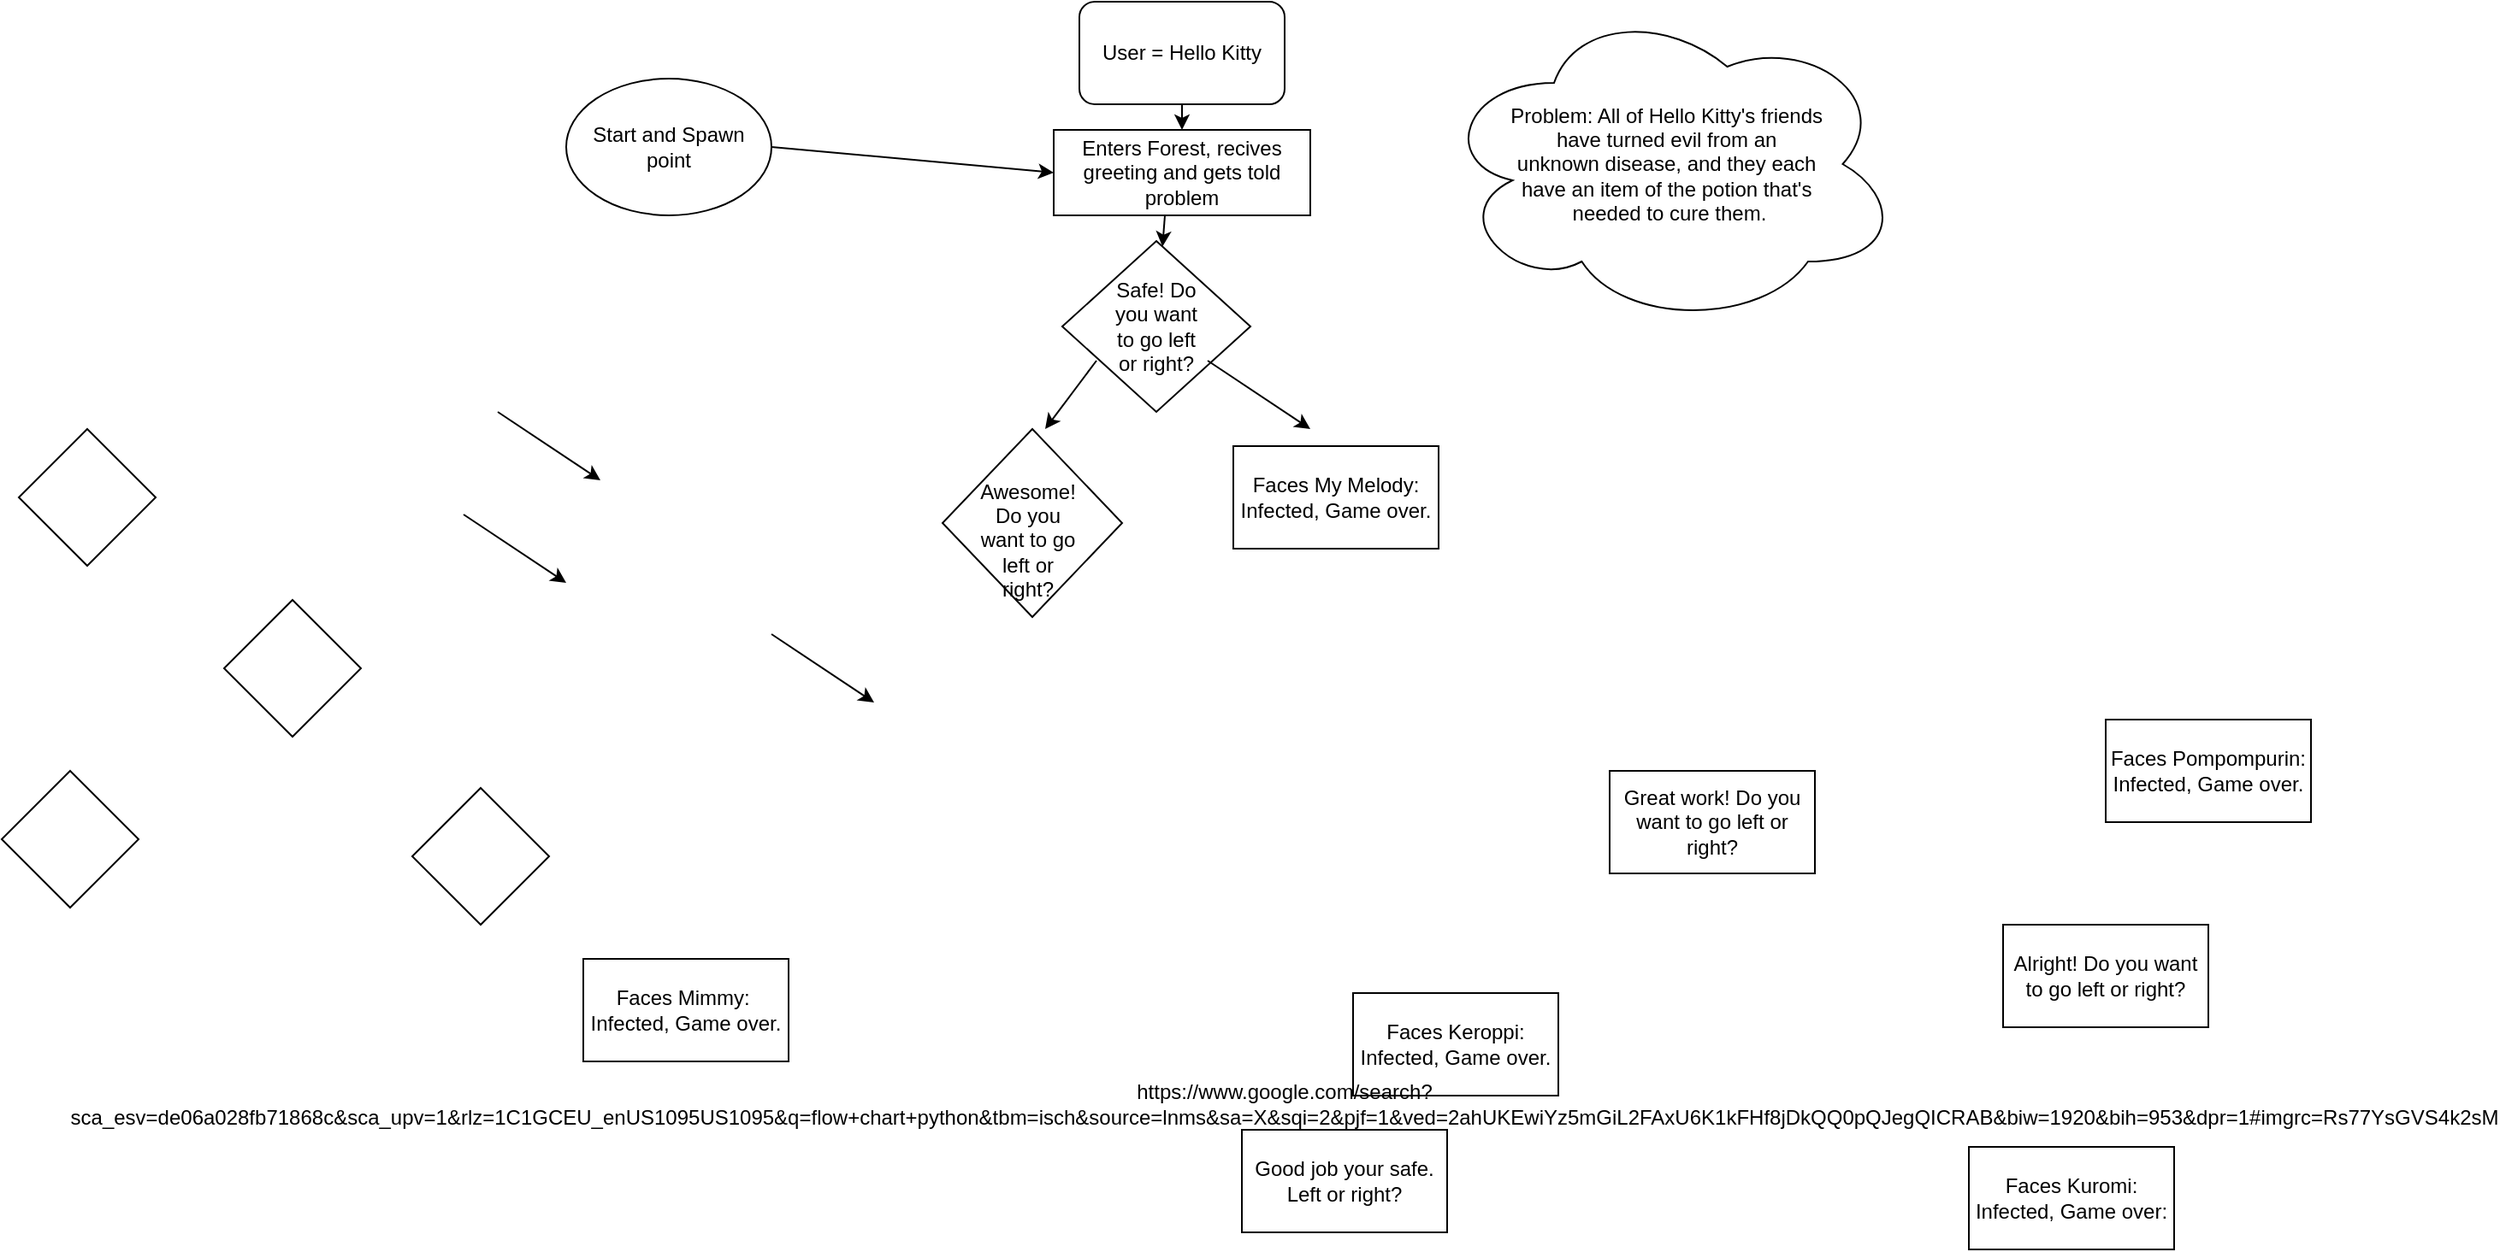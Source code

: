 <mxfile version="24.2.3" type="github">
  <diagram name="Page-1" id="5LlEbIMTyORBuogDaFjC">
    <mxGraphModel dx="2284" dy="780" grid="1" gridSize="10" guides="1" tooltips="1" connect="1" arrows="1" fold="1" page="1" pageScale="1" pageWidth="850" pageHeight="1100" math="0" shadow="0">
      <root>
        <mxCell id="0" />
        <mxCell id="1" parent="0" />
        <mxCell id="_NxTg8_wLGh0XsBcsqda-1" value="User = Hello Kitty" style="rounded=1;whiteSpace=wrap;html=1;" parent="1" vertex="1">
          <mxGeometry x="330" y="10" width="120" height="60" as="geometry" />
        </mxCell>
        <mxCell id="_NxTg8_wLGh0XsBcsqda-2" value="" style="endArrow=classic;html=1;rounded=0;exitX=0.5;exitY=1;exitDx=0;exitDy=0;" parent="1" source="_NxTg8_wLGh0XsBcsqda-1" target="_NxTg8_wLGh0XsBcsqda-3" edge="1">
          <mxGeometry width="50" height="50" relative="1" as="geometry">
            <mxPoint x="400" y="430" as="sourcePoint" />
            <mxPoint x="390" y="190" as="targetPoint" />
          </mxGeometry>
        </mxCell>
        <mxCell id="_NxTg8_wLGh0XsBcsqda-3" value="Enters Forest, recives greeting and gets told problem" style="rounded=0;whiteSpace=wrap;html=1;" parent="1" vertex="1">
          <mxGeometry x="315" y="85" width="150" height="50" as="geometry" />
        </mxCell>
        <mxCell id="_NxTg8_wLGh0XsBcsqda-6" style="edgeStyle=orthogonalEdgeStyle;rounded=0;orthogonalLoop=1;jettySize=auto;html=1;exitX=0.5;exitY=1;exitDx=0;exitDy=0;" parent="1" edge="1">
          <mxGeometry relative="1" as="geometry">
            <mxPoint x="40" y="290" as="sourcePoint" />
            <mxPoint x="40" y="290" as="targetPoint" />
          </mxGeometry>
        </mxCell>
        <mxCell id="7879TOK5EqhNazuiK5TY-4" value="Faces My Melody:&lt;div&gt;Infected, Game over.&lt;/div&gt;" style="rounded=0;whiteSpace=wrap;html=1;" parent="1" vertex="1">
          <mxGeometry x="420" y="270" width="120" height="60" as="geometry" />
        </mxCell>
        <mxCell id="tEx5Qb1VozVaRzZuJDBV-4" value="Faces Mimmy:&amp;nbsp;&lt;div&gt;Infected, Game over.&lt;/div&gt;" style="rounded=0;whiteSpace=wrap;html=1;" parent="1" vertex="1">
          <mxGeometry x="40" y="570" width="120" height="60" as="geometry" />
        </mxCell>
        <mxCell id="tEx5Qb1VozVaRzZuJDBV-10" value="Faces Pompompurin:&lt;div&gt;Infected, Game over.&lt;/div&gt;" style="rounded=0;whiteSpace=wrap;html=1;" parent="1" vertex="1">
          <mxGeometry x="930" y="430" width="120" height="60" as="geometry" />
        </mxCell>
        <mxCell id="tEx5Qb1VozVaRzZuJDBV-11" value="Great work! Do you want to go left or right?" style="rounded=0;whiteSpace=wrap;html=1;" parent="1" vertex="1">
          <mxGeometry x="640" y="460" width="120" height="60" as="geometry" />
        </mxCell>
        <mxCell id="tEx5Qb1VozVaRzZuJDBV-17" value="Alright! Do you want to go left or right?" style="rounded=0;whiteSpace=wrap;html=1;" parent="1" vertex="1">
          <mxGeometry x="870" y="550" width="120" height="60" as="geometry" />
        </mxCell>
        <mxCell id="tEx5Qb1VozVaRzZuJDBV-18" value="Faces Keroppi: Infected, Game over." style="rounded=0;whiteSpace=wrap;html=1;" parent="1" vertex="1">
          <mxGeometry x="490" y="590" width="120" height="60" as="geometry" />
        </mxCell>
        <mxCell id="GIQqniiIVt0HV621rGbp-3" value="Faces Kuromi: Infected, Game over:" style="rounded=0;whiteSpace=wrap;html=1;" parent="1" vertex="1">
          <mxGeometry x="850" y="680" width="120" height="60" as="geometry" />
        </mxCell>
        <mxCell id="GIQqniiIVt0HV621rGbp-4" value="Good job your safe. Left or right?" style="rounded=0;whiteSpace=wrap;html=1;" parent="1" vertex="1">
          <mxGeometry x="425" y="670" width="120" height="60" as="geometry" />
        </mxCell>
        <mxCell id="7PJfbnYGz-ancqn9hBVP-5" value="Start and Spawn point" style="ellipse;whiteSpace=wrap;html=1;" vertex="1" parent="1">
          <mxGeometry x="30" y="55" width="120" height="80" as="geometry" />
        </mxCell>
        <mxCell id="7PJfbnYGz-ancqn9hBVP-6" value="" style="endArrow=classic;html=1;rounded=0;exitX=1;exitY=0.5;exitDx=0;exitDy=0;entryX=0;entryY=0.5;entryDx=0;entryDy=0;" edge="1" parent="1" source="7PJfbnYGz-ancqn9hBVP-5" target="_NxTg8_wLGh0XsBcsqda-3">
          <mxGeometry width="50" height="50" relative="1" as="geometry">
            <mxPoint x="240" y="39.5" as="sourcePoint" />
            <mxPoint x="290" y="39.5" as="targetPoint" />
          </mxGeometry>
        </mxCell>
        <mxCell id="7PJfbnYGz-ancqn9hBVP-7" value="Problem: All of Hello Kitty&#39;s friends&amp;nbsp;&lt;div&gt;have turned evil from an&amp;nbsp;&lt;/div&gt;&lt;div&gt;unknown disease, and they each&amp;nbsp;&lt;/div&gt;&lt;div&gt;have an item of the potion that&#39;s&amp;nbsp;&lt;/div&gt;&lt;div&gt;needed to cure them.&lt;/div&gt;" style="ellipse;shape=cloud;whiteSpace=wrap;html=1;" vertex="1" parent="1">
          <mxGeometry x="540" y="10" width="270" height="190" as="geometry" />
        </mxCell>
        <mxCell id="7PJfbnYGz-ancqn9hBVP-8" value="" style="rhombus;whiteSpace=wrap;html=1;" vertex="1" parent="1">
          <mxGeometry x="320" y="150" width="110" height="100" as="geometry" />
        </mxCell>
        <mxCell id="7PJfbnYGz-ancqn9hBVP-9" value="https://www.google.com/search?sca_esv=de06a028fb71868c&amp;amp;sca_upv=1&amp;amp;rlz=1C1GCEU_enUS1095US1095&amp;amp;q=flow+chart+python&amp;amp;tbm=isch&amp;amp;source=lnms&amp;amp;sa=X&amp;amp;sqi=2&amp;amp;pjf=1&amp;amp;ved=2ahUKEwiYz5mGiL2FAxU6K1kFHf8jDkQQ0pQJegQICRAB&amp;amp;biw=1920&amp;amp;bih=953&amp;amp;dpr=1#imgrc=Rs77YsGVS4k2sM" style="text;strokeColor=none;align=center;fillColor=none;html=1;verticalAlign=middle;whiteSpace=wrap;rounded=0;" vertex="1" parent="1">
          <mxGeometry x="420" y="640" width="60" height="30" as="geometry" />
        </mxCell>
        <mxCell id="7PJfbnYGz-ancqn9hBVP-10" value="Safe! Do you want to go left or right?" style="text;strokeColor=none;align=center;fillColor=none;html=1;verticalAlign=middle;whiteSpace=wrap;rounded=0;" vertex="1" parent="1">
          <mxGeometry x="345" y="185" width="60" height="30" as="geometry" />
        </mxCell>
        <mxCell id="7PJfbnYGz-ancqn9hBVP-11" value="" style="endArrow=classic;html=1;rounded=0;" edge="1" parent="1" target="7PJfbnYGz-ancqn9hBVP-8">
          <mxGeometry width="50" height="50" relative="1" as="geometry">
            <mxPoint x="380" y="135" as="sourcePoint" />
            <mxPoint x="380" y="155" as="targetPoint" />
          </mxGeometry>
        </mxCell>
        <mxCell id="7PJfbnYGz-ancqn9hBVP-13" value="" style="rhombus;whiteSpace=wrap;html=1;" vertex="1" parent="1">
          <mxGeometry x="-170" y="360" width="80" height="80" as="geometry" />
        </mxCell>
        <mxCell id="7PJfbnYGz-ancqn9hBVP-14" value="" style="rhombus;whiteSpace=wrap;html=1;" vertex="1" parent="1">
          <mxGeometry x="-300" y="460" width="80" height="80" as="geometry" />
        </mxCell>
        <mxCell id="7PJfbnYGz-ancqn9hBVP-15" value="" style="rhombus;whiteSpace=wrap;html=1;" vertex="1" parent="1">
          <mxGeometry x="-60" y="470" width="80" height="80" as="geometry" />
        </mxCell>
        <mxCell id="7PJfbnYGz-ancqn9hBVP-16" value="" style="rhombus;whiteSpace=wrap;html=1;" vertex="1" parent="1">
          <mxGeometry x="-290" y="260" width="80" height="80" as="geometry" />
        </mxCell>
        <mxCell id="7PJfbnYGz-ancqn9hBVP-17" value="" style="rhombus;whiteSpace=wrap;html=1;" vertex="1" parent="1">
          <mxGeometry x="250" y="260" width="105" height="110" as="geometry" />
        </mxCell>
        <mxCell id="7PJfbnYGz-ancqn9hBVP-18" value="" style="endArrow=classic;html=1;rounded=0;" edge="1" parent="1">
          <mxGeometry width="50" height="50" relative="1" as="geometry">
            <mxPoint x="405" y="220" as="sourcePoint" />
            <mxPoint x="465" y="260" as="targetPoint" />
            <Array as="points">
              <mxPoint x="465" y="260" />
            </Array>
          </mxGeometry>
        </mxCell>
        <mxCell id="7PJfbnYGz-ancqn9hBVP-20" value="" style="endArrow=classic;html=1;rounded=0;" edge="1" parent="1">
          <mxGeometry width="50" height="50" relative="1" as="geometry">
            <mxPoint x="-10" y="250" as="sourcePoint" />
            <mxPoint x="50" y="290" as="targetPoint" />
            <Array as="points">
              <mxPoint x="50" y="290" />
            </Array>
          </mxGeometry>
        </mxCell>
        <mxCell id="7PJfbnYGz-ancqn9hBVP-21" value="" style="endArrow=classic;html=1;rounded=0;" edge="1" parent="1">
          <mxGeometry width="50" height="50" relative="1" as="geometry">
            <mxPoint x="340" y="220" as="sourcePoint" />
            <mxPoint x="310" y="260" as="targetPoint" />
            <Array as="points">
              <mxPoint x="310" y="260" />
            </Array>
          </mxGeometry>
        </mxCell>
        <mxCell id="7PJfbnYGz-ancqn9hBVP-22" value="" style="endArrow=classic;html=1;rounded=0;" edge="1" parent="1">
          <mxGeometry width="50" height="50" relative="1" as="geometry">
            <mxPoint x="150" y="380" as="sourcePoint" />
            <mxPoint x="210" y="420" as="targetPoint" />
            <Array as="points">
              <mxPoint x="210" y="420" />
            </Array>
          </mxGeometry>
        </mxCell>
        <mxCell id="7PJfbnYGz-ancqn9hBVP-23" value="" style="endArrow=classic;html=1;rounded=0;" edge="1" parent="1">
          <mxGeometry width="50" height="50" relative="1" as="geometry">
            <mxPoint x="-30" y="310" as="sourcePoint" />
            <mxPoint x="30" y="350" as="targetPoint" />
            <Array as="points">
              <mxPoint x="30" y="350" />
            </Array>
          </mxGeometry>
        </mxCell>
        <mxCell id="7PJfbnYGz-ancqn9hBVP-24" value="Awesome! Do you want to go left or right?" style="text;strokeColor=none;align=center;fillColor=none;html=1;verticalAlign=middle;whiteSpace=wrap;rounded=0;" vertex="1" parent="1">
          <mxGeometry x="270" y="310" width="60" height="30" as="geometry" />
        </mxCell>
      </root>
    </mxGraphModel>
  </diagram>
</mxfile>
